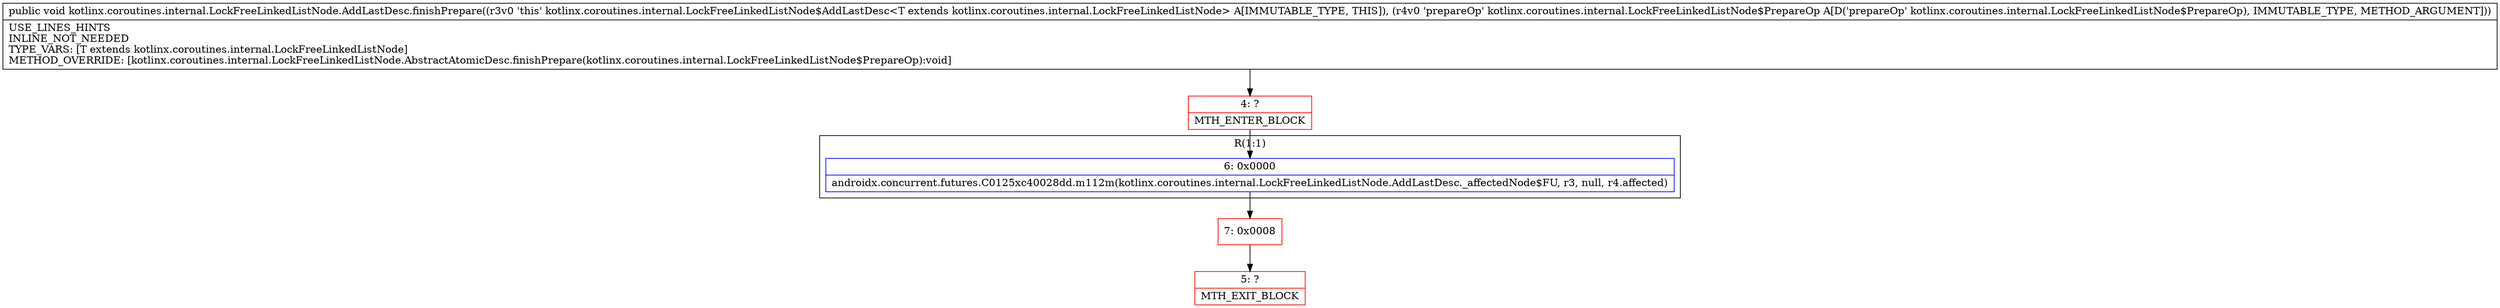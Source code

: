 digraph "CFG forkotlinx.coroutines.internal.LockFreeLinkedListNode.AddLastDesc.finishPrepare(Lkotlinx\/coroutines\/internal\/LockFreeLinkedListNode$PrepareOp;)V" {
subgraph cluster_Region_595493845 {
label = "R(1:1)";
node [shape=record,color=blue];
Node_6 [shape=record,label="{6\:\ 0x0000|androidx.concurrent.futures.C0125xc40028dd.m112m(kotlinx.coroutines.internal.LockFreeLinkedListNode.AddLastDesc._affectedNode$FU, r3, null, r4.affected)\l}"];
}
Node_4 [shape=record,color=red,label="{4\:\ ?|MTH_ENTER_BLOCK\l}"];
Node_7 [shape=record,color=red,label="{7\:\ 0x0008}"];
Node_5 [shape=record,color=red,label="{5\:\ ?|MTH_EXIT_BLOCK\l}"];
MethodNode[shape=record,label="{public void kotlinx.coroutines.internal.LockFreeLinkedListNode.AddLastDesc.finishPrepare((r3v0 'this' kotlinx.coroutines.internal.LockFreeLinkedListNode$AddLastDesc\<T extends kotlinx.coroutines.internal.LockFreeLinkedListNode\> A[IMMUTABLE_TYPE, THIS]), (r4v0 'prepareOp' kotlinx.coroutines.internal.LockFreeLinkedListNode$PrepareOp A[D('prepareOp' kotlinx.coroutines.internal.LockFreeLinkedListNode$PrepareOp), IMMUTABLE_TYPE, METHOD_ARGUMENT]))  | USE_LINES_HINTS\lINLINE_NOT_NEEDED\lTYPE_VARS: [T extends kotlinx.coroutines.internal.LockFreeLinkedListNode]\lMETHOD_OVERRIDE: [kotlinx.coroutines.internal.LockFreeLinkedListNode.AbstractAtomicDesc.finishPrepare(kotlinx.coroutines.internal.LockFreeLinkedListNode$PrepareOp):void]\l}"];
MethodNode -> Node_4;Node_6 -> Node_7;
Node_4 -> Node_6;
Node_7 -> Node_5;
}

